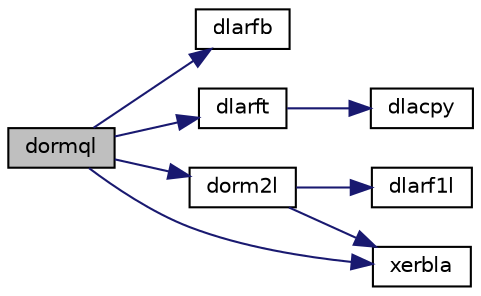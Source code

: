 digraph "dormql"
{
 // LATEX_PDF_SIZE
  edge [fontname="Helvetica",fontsize="10",labelfontname="Helvetica",labelfontsize="10"];
  node [fontname="Helvetica",fontsize="10",shape=record];
  rankdir="LR";
  Node1 [label="dormql",height=0.2,width=0.4,color="black", fillcolor="grey75", style="filled", fontcolor="black",tooltip="DORMQL"];
  Node1 -> Node2 [color="midnightblue",fontsize="10",style="solid",fontname="Helvetica"];
  Node2 [label="dlarfb",height=0.2,width=0.4,color="black", fillcolor="white", style="filled",URL="$dlarfb_8f.html#a83c81583bd444e0cf021fb006cd9a5e8",tooltip="DLARFB applies a block reflector or its transpose to a general rectangular matrix."];
  Node1 -> Node3 [color="midnightblue",fontsize="10",style="solid",fontname="Helvetica"];
  Node3 [label="dlarft",height=0.2,width=0.4,color="black", fillcolor="white", style="filled",URL="$dlarft_8f.html#a78f6dac52ebcfdeab5b4e5e6d4d0faf0",tooltip="DLARFT forms the triangular factor T of a block reflector H = I - vtvH"];
  Node3 -> Node4 [color="midnightblue",fontsize="10",style="solid",fontname="Helvetica"];
  Node4 [label="dlacpy",height=0.2,width=0.4,color="black", fillcolor="white", style="filled",URL="$dlacpy_8f.html#a7eb8731ffab2734378157c40964bf788",tooltip="DLACPY copies all or part of one two-dimensional array to another."];
  Node1 -> Node5 [color="midnightblue",fontsize="10",style="solid",fontname="Helvetica"];
  Node5 [label="dorm2l",height=0.2,width=0.4,color="black", fillcolor="white", style="filled",URL="$dorm2l_8f.html#a588ea8b3bfba2c824be6cf3b89b4a226",tooltip="DORM2L multiplies a general matrix by the orthogonal matrix from a QL factorization determined by sge..."];
  Node5 -> Node6 [color="midnightblue",fontsize="10",style="solid",fontname="Helvetica"];
  Node6 [label="dlarf1l",height=0.2,width=0.4,color="black", fillcolor="white", style="filled",URL="$dlarf1l_8f.html#a85171d322dda63ef89a1abe0b3fa6b4f",tooltip="DLARF1L applies an elementary reflector to a general rectangular"];
  Node5 -> Node7 [color="midnightblue",fontsize="10",style="solid",fontname="Helvetica"];
  Node7 [label="xerbla",height=0.2,width=0.4,color="black", fillcolor="white", style="filled",URL="$xerbla_8f.html#a377ee61015baf8dea7770b3a404b1c07",tooltip="XERBLA"];
  Node1 -> Node7 [color="midnightblue",fontsize="10",style="solid",fontname="Helvetica"];
}
